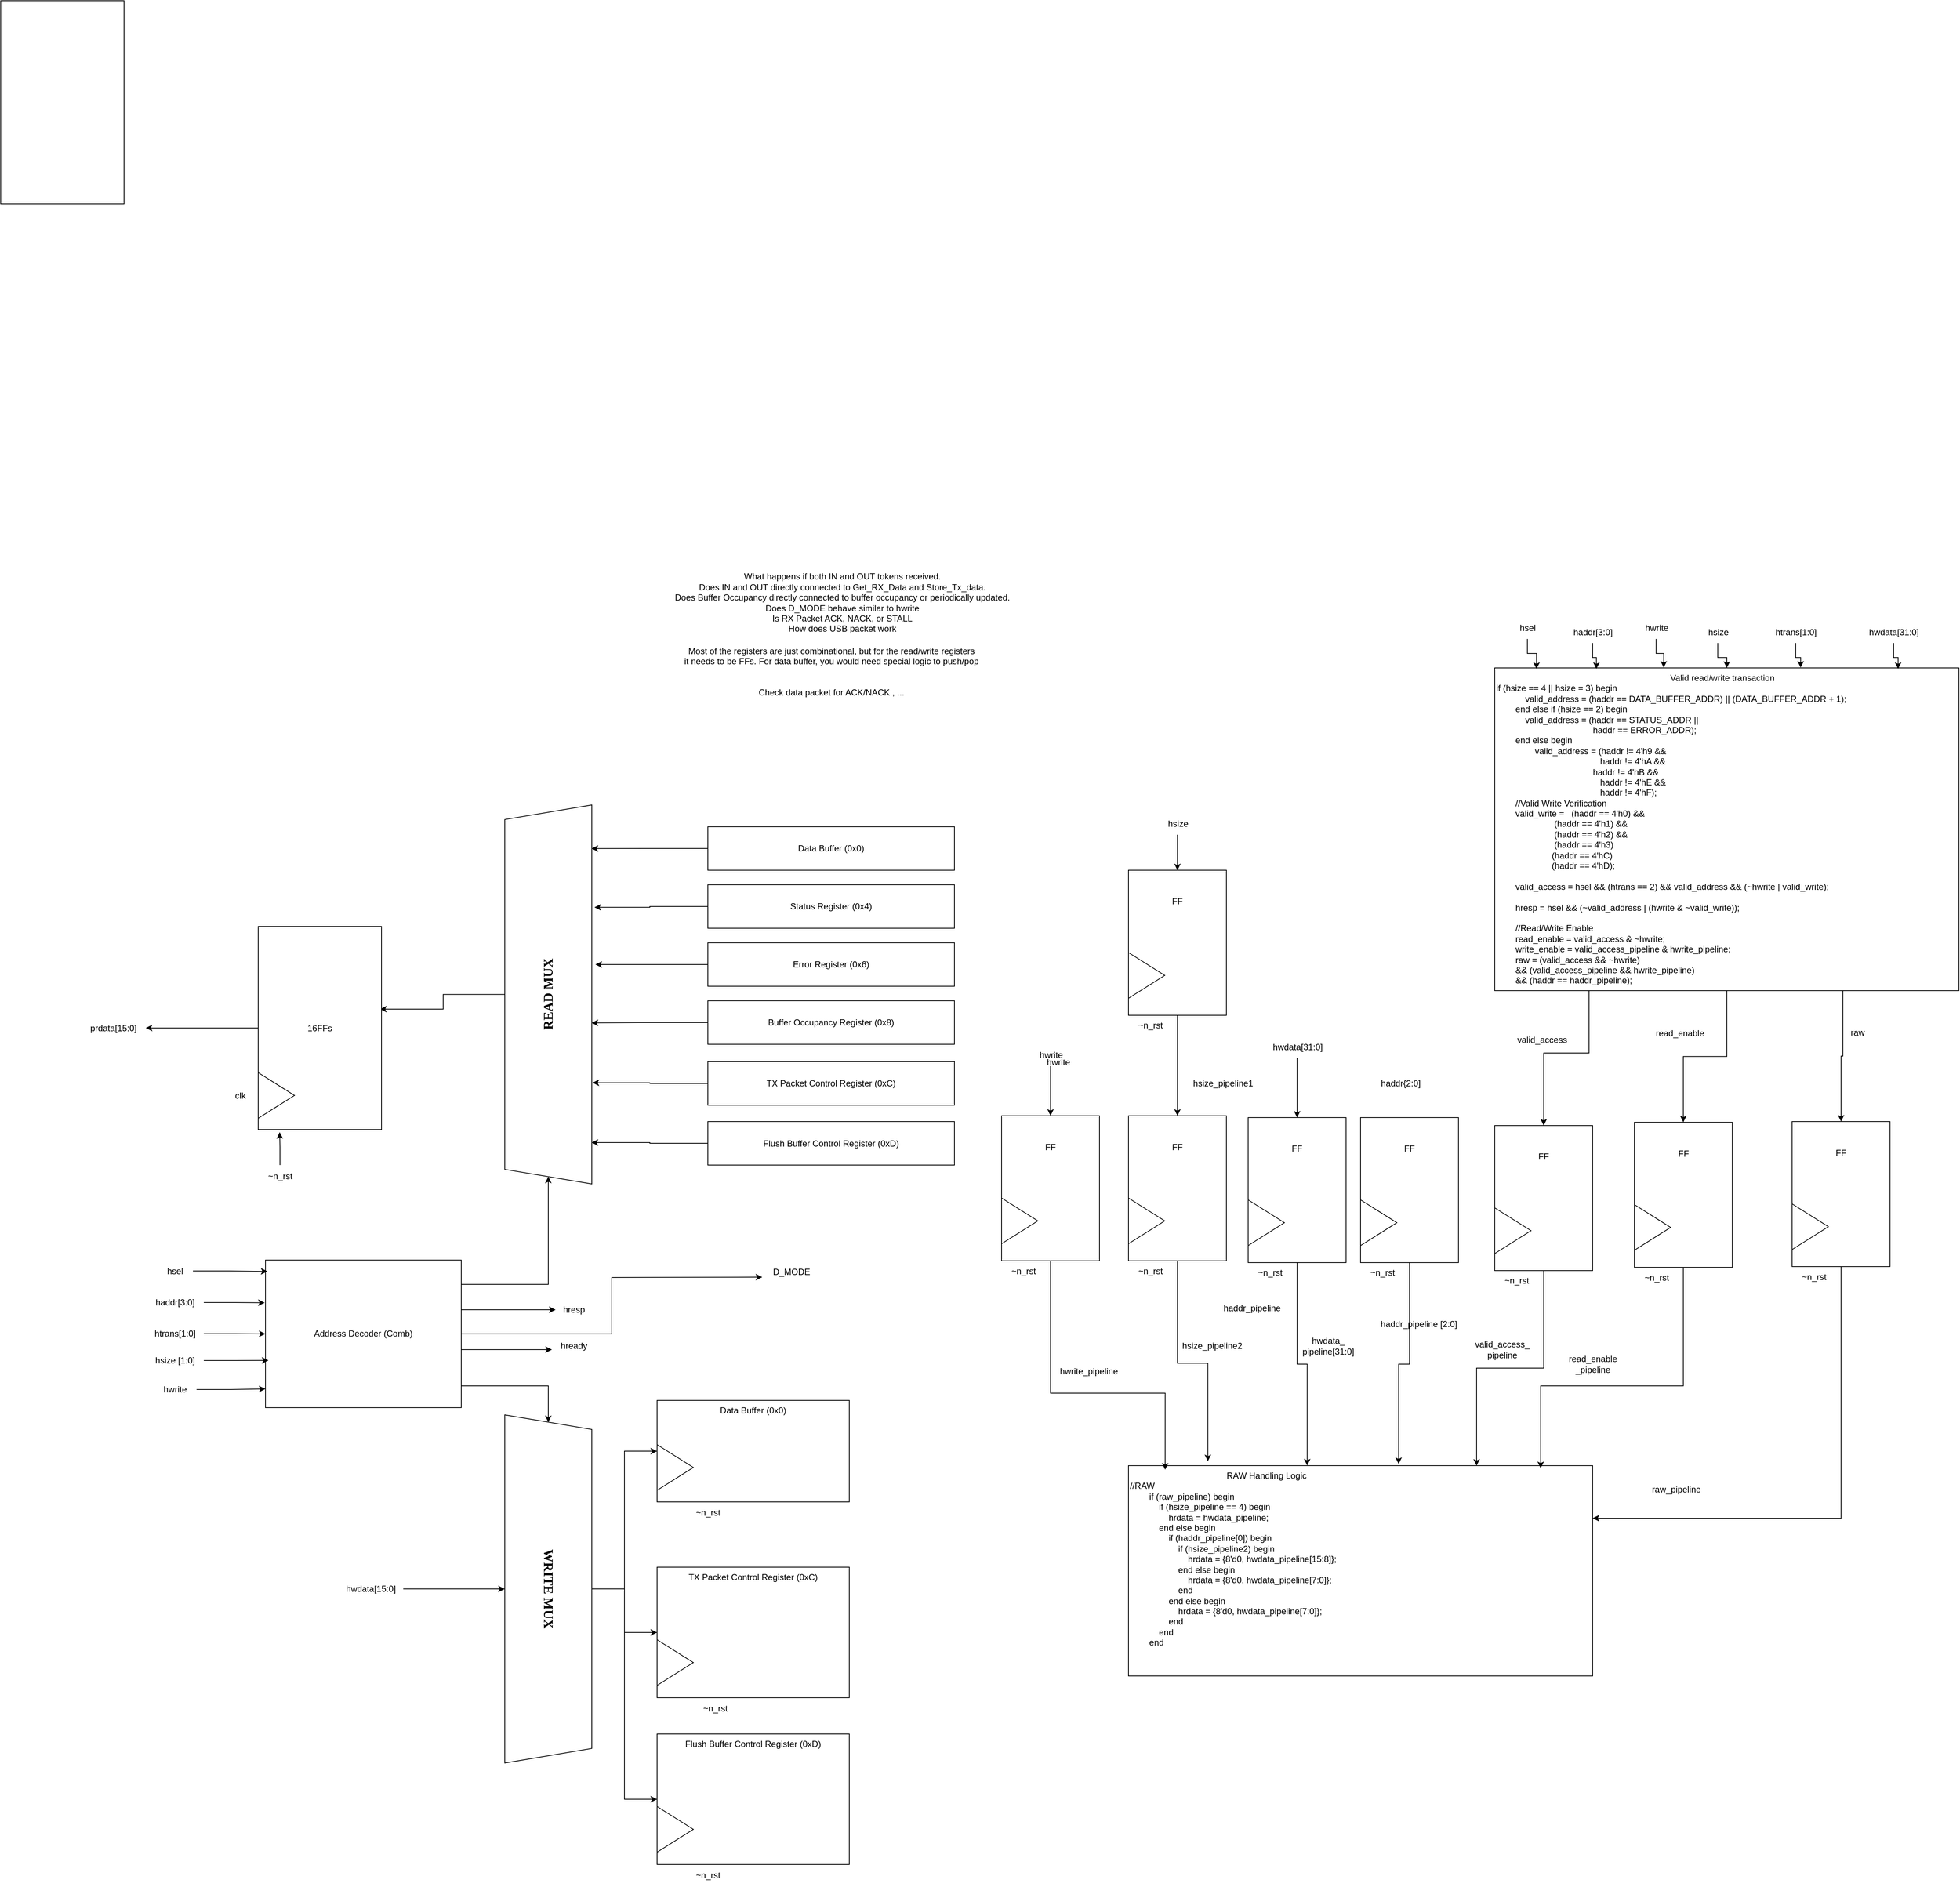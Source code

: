 <mxfile version="26.2.12">
  <diagram name="Page-1" id="CIUqX_opJBH0Y3FECrZX">
    <mxGraphModel dx="4930" dy="3480" grid="1" gridSize="10" guides="1" tooltips="1" connect="1" arrows="1" fold="1" page="1" pageScale="1" pageWidth="850" pageHeight="1100" math="0" shadow="0">
      <root>
        <mxCell id="0" />
        <mxCell id="1" parent="0" />
        <mxCell id="G8CcJ22ZuUgv6Y2YNMi4-55" value="&lt;div&gt;&lt;span style=&quot;white-space: pre;&quot;&gt;&#x9;&lt;/span&gt;&lt;span style=&quot;white-space: pre;&quot;&gt;&#x9;&lt;/span&gt;&lt;span style=&quot;white-space: pre;&quot;&gt;&#x9;&lt;/span&gt;&lt;span style=&quot;white-space: pre;&quot;&gt;&#x9;&lt;/span&gt;&lt;span style=&quot;white-space: pre;&quot;&gt;&#x9;&lt;/span&gt;RAW Handling Logic&lt;/div&gt;&lt;div&gt;//RAW&lt;br&gt;&amp;nbsp;&amp;nbsp;&amp;nbsp;&amp;nbsp;&amp;nbsp;&amp;nbsp;&amp;nbsp; if (raw_pipeline) begin&lt;br&gt;&amp;nbsp;&amp;nbsp;&amp;nbsp;&amp;nbsp;&amp;nbsp;&amp;nbsp;&amp;nbsp;&amp;nbsp;&amp;nbsp;&amp;nbsp;&amp;nbsp; if (hsize_pipeline == 4) begin&lt;br&gt;&amp;nbsp;&amp;nbsp;&amp;nbsp;&amp;nbsp;&amp;nbsp;&amp;nbsp;&amp;nbsp;&amp;nbsp;&amp;nbsp;&amp;nbsp;&amp;nbsp;&amp;nbsp;&amp;nbsp;&amp;nbsp;&amp;nbsp; hrdata = hwdata_pipeline;&lt;br&gt;&amp;nbsp;&amp;nbsp;&amp;nbsp;&amp;nbsp;&amp;nbsp;&amp;nbsp;&amp;nbsp;&amp;nbsp;&amp;nbsp;&amp;nbsp;&amp;nbsp; end else begin&lt;br&gt;&amp;nbsp;&amp;nbsp;&amp;nbsp;&amp;nbsp;&amp;nbsp;&amp;nbsp;&amp;nbsp;&amp;nbsp;&amp;nbsp;&amp;nbsp;&amp;nbsp;&amp;nbsp;&amp;nbsp;&amp;nbsp;&amp;nbsp; if (haddr_pipeline[0]) begin&lt;br&gt;&amp;nbsp;&amp;nbsp;&amp;nbsp;&amp;nbsp;&amp;nbsp;&amp;nbsp;&amp;nbsp;&amp;nbsp;&amp;nbsp;&amp;nbsp;&amp;nbsp;&amp;nbsp;&amp;nbsp;&amp;nbsp;&amp;nbsp;&amp;nbsp;&amp;nbsp;&amp;nbsp;&amp;nbsp; if (hsize_pipeline2) begin&lt;br&gt;&amp;nbsp;&amp;nbsp;&amp;nbsp;&amp;nbsp;&amp;nbsp;&amp;nbsp;&amp;nbsp;&amp;nbsp;&amp;nbsp;&amp;nbsp;&amp;nbsp;&amp;nbsp;&amp;nbsp;&amp;nbsp;&amp;nbsp;&amp;nbsp;&amp;nbsp;&amp;nbsp;&amp;nbsp;&amp;nbsp;&amp;nbsp;&amp;nbsp;&amp;nbsp; hrdata = {8&#39;d0, hwdata_pipeline[15:8]};&lt;br&gt;&amp;nbsp;&amp;nbsp;&amp;nbsp;&amp;nbsp;&amp;nbsp;&amp;nbsp;&amp;nbsp;&amp;nbsp;&amp;nbsp;&amp;nbsp;&amp;nbsp;&amp;nbsp;&amp;nbsp;&amp;nbsp;&amp;nbsp;&amp;nbsp;&amp;nbsp;&amp;nbsp;&amp;nbsp; end else begin&lt;br&gt;&amp;nbsp;&amp;nbsp;&amp;nbsp;&amp;nbsp;&amp;nbsp;&amp;nbsp;&amp;nbsp;&amp;nbsp;&amp;nbsp;&amp;nbsp;&amp;nbsp;&amp;nbsp;&amp;nbsp;&amp;nbsp;&amp;nbsp;&amp;nbsp;&amp;nbsp;&amp;nbsp;&amp;nbsp;&amp;nbsp;&amp;nbsp;&amp;nbsp;&amp;nbsp; hrdata = {8&#39;d0, hwdata_pipeline[7:0]};&lt;br&gt;&amp;nbsp;&amp;nbsp;&amp;nbsp;&amp;nbsp;&amp;nbsp;&amp;nbsp;&amp;nbsp;&amp;nbsp;&amp;nbsp;&amp;nbsp;&amp;nbsp;&amp;nbsp;&amp;nbsp;&amp;nbsp;&amp;nbsp;&amp;nbsp;&amp;nbsp;&amp;nbsp;&amp;nbsp; end&amp;nbsp;&amp;nbsp; &amp;nbsp;&lt;br&gt;&amp;nbsp;&amp;nbsp;&amp;nbsp;&amp;nbsp;&amp;nbsp;&amp;nbsp;&amp;nbsp;&amp;nbsp;&amp;nbsp;&amp;nbsp;&amp;nbsp;&amp;nbsp;&amp;nbsp;&amp;nbsp;&amp;nbsp; end else begin&lt;br&gt;&amp;nbsp;&amp;nbsp;&amp;nbsp;&amp;nbsp;&amp;nbsp;&amp;nbsp;&amp;nbsp;&amp;nbsp;&amp;nbsp;&amp;nbsp;&amp;nbsp;&amp;nbsp;&amp;nbsp;&amp;nbsp;&amp;nbsp;&amp;nbsp;&amp;nbsp;&amp;nbsp;&amp;nbsp; hrdata = {8&#39;d0, hwdata_pipeline[7:0]};&lt;br&gt;&amp;nbsp;&amp;nbsp;&amp;nbsp;&amp;nbsp;&amp;nbsp;&amp;nbsp;&amp;nbsp;&amp;nbsp;&amp;nbsp;&amp;nbsp;&amp;nbsp;&amp;nbsp;&amp;nbsp;&amp;nbsp;&amp;nbsp; end&lt;br&gt;&amp;nbsp;&amp;nbsp;&amp;nbsp;&amp;nbsp;&amp;nbsp;&amp;nbsp;&amp;nbsp;&amp;nbsp;&amp;nbsp;&amp;nbsp;&amp;nbsp; end&lt;br&gt;&amp;nbsp;&amp;nbsp;&amp;nbsp;&amp;nbsp;&amp;nbsp;&amp;nbsp;&amp;nbsp; end&lt;/div&gt;" style="rounded=0;whiteSpace=wrap;html=1;verticalAlign=top;align=left;" parent="1" vertex="1">
          <mxGeometry x="-745" y="350" width="640" height="290" as="geometry" />
        </mxCell>
        <mxCell id="G8CcJ22ZuUgv6Y2YNMi4-63" value="hwrite_pipeline" style="text;html=1;align=center;verticalAlign=middle;resizable=0;points=[];autosize=1;strokeColor=none;fillColor=none;" parent="1" vertex="1">
          <mxGeometry x="-850" y="205" width="100" height="30" as="geometry" />
        </mxCell>
        <mxCell id="G8CcJ22ZuUgv6Y2YNMi4-64" value="haddr_pipeline" style="text;html=1;align=center;verticalAlign=middle;resizable=0;points=[];autosize=1;strokeColor=none;fillColor=none;" parent="1" vertex="1">
          <mxGeometry x="-625" y="117.5" width="100" height="30" as="geometry" />
        </mxCell>
        <mxCell id="G8CcJ22ZuUgv6Y2YNMi4-66" value="hwdata[31:0]" style="text;html=1;align=center;verticalAlign=middle;resizable=0;points=[];autosize=1;strokeColor=none;fillColor=none;" parent="1" vertex="1">
          <mxGeometry x="265" y="-814.38" width="90" height="30" as="geometry" />
        </mxCell>
        <mxCell id="G8CcJ22ZuUgv6Y2YNMi4-68" value="&lt;div&gt;hwdata_&lt;/div&gt;&lt;div&gt;pipeline[31:0]&lt;/div&gt;" style="text;html=1;align=center;verticalAlign=middle;resizable=0;points=[];autosize=1;strokeColor=none;fillColor=none;" parent="1" vertex="1">
          <mxGeometry x="-515" y="165" width="90" height="40" as="geometry" />
        </mxCell>
        <mxCell id="G8CcJ22ZuUgv6Y2YNMi4-69" value="hsel" style="text;html=1;align=center;verticalAlign=middle;resizable=0;points=[];autosize=1;strokeColor=none;fillColor=none;" parent="1" vertex="1">
          <mxGeometry x="-220" y="-820" width="50" height="30" as="geometry" />
        </mxCell>
        <mxCell id="G8CcJ22ZuUgv6Y2YNMi4-71" value="haddr[3:0]" style="text;html=1;align=center;verticalAlign=middle;resizable=0;points=[];autosize=1;strokeColor=none;fillColor=none;" parent="1" vertex="1">
          <mxGeometry x="-145" y="-814.38" width="80" height="30" as="geometry" />
        </mxCell>
        <mxCell id="G8CcJ22ZuUgv6Y2YNMi4-72" value="hwrite" style="text;html=1;align=center;verticalAlign=middle;resizable=0;points=[];autosize=1;strokeColor=none;fillColor=none;" parent="1" vertex="1">
          <mxGeometry x="-47.5" y="-820" width="60" height="30" as="geometry" />
        </mxCell>
        <mxCell id="UGpiMF6Xy7v_J2eOc4yS-34" style="edgeStyle=orthogonalEdgeStyle;rounded=0;orthogonalLoop=1;jettySize=auto;html=1;entryX=0.5;entryY=0;entryDx=0;entryDy=0;" parent="1" source="G8CcJ22ZuUgv6Y2YNMi4-73" target="UGpiMF6Xy7v_J2eOc4yS-30" edge="1">
          <mxGeometry relative="1" as="geometry">
            <mxPoint x="75" y="-744.38" as="targetPoint" />
          </mxGeometry>
        </mxCell>
        <mxCell id="G8CcJ22ZuUgv6Y2YNMi4-73" value="hsize" style="text;html=1;align=center;verticalAlign=middle;resizable=0;points=[];autosize=1;strokeColor=none;fillColor=none;" parent="1" vertex="1">
          <mxGeometry x="42.5" y="-814.38" width="50" height="30" as="geometry" />
        </mxCell>
        <mxCell id="G8CcJ22ZuUgv6Y2YNMi4-74" value="htrans[1:0]" style="text;html=1;align=center;verticalAlign=middle;resizable=0;points=[];autosize=1;strokeColor=none;fillColor=none;" parent="1" vertex="1">
          <mxGeometry x="135" y="-814.38" width="80" height="30" as="geometry" />
        </mxCell>
        <mxCell id="QHRbs6eN2zpw3UnOuxiN-14" style="edgeStyle=orthogonalEdgeStyle;rounded=0;orthogonalLoop=1;jettySize=auto;html=1;entryX=0;entryY=0.5;entryDx=0;entryDy=0;" parent="1" source="QHRbs6eN2zpw3UnOuxiN-1" target="QHRbs6eN2zpw3UnOuxiN-17" edge="1">
          <mxGeometry relative="1" as="geometry">
            <mxPoint x="-1550" y="56.5" as="targetPoint" />
            <Array as="points">
              <mxPoint x="-1545" y="100" />
            </Array>
          </mxGeometry>
        </mxCell>
        <mxCell id="QHRbs6eN2zpw3UnOuxiN-15" style="edgeStyle=orthogonalEdgeStyle;rounded=0;orthogonalLoop=1;jettySize=auto;html=1;exitX=1;exitY=0.75;exitDx=0;exitDy=0;entryX=0;entryY=0.5;entryDx=0;entryDy=0;" parent="1" source="QHRbs6eN2zpw3UnOuxiN-1" target="QHRbs6eN2zpw3UnOuxiN-59" edge="1">
          <mxGeometry relative="1" as="geometry">
            <mxPoint x="-1550" y="246.5" as="targetPoint" />
            <Array as="points">
              <mxPoint x="-1665" y="240" />
              <mxPoint x="-1545" y="240" />
            </Array>
          </mxGeometry>
        </mxCell>
        <mxCell id="QHRbs6eN2zpw3UnOuxiN-103" style="edgeStyle=orthogonalEdgeStyle;rounded=0;orthogonalLoop=1;jettySize=auto;html=1;exitX=1;exitY=0.25;exitDx=0;exitDy=0;" parent="1" source="QHRbs6eN2zpw3UnOuxiN-1" target="QHRbs6eN2zpw3UnOuxiN-105" edge="1">
          <mxGeometry relative="1" as="geometry">
            <mxPoint x="-1480" y="116.824" as="targetPoint" />
            <Array as="points">
              <mxPoint x="-1665" y="135" />
            </Array>
          </mxGeometry>
        </mxCell>
        <mxCell id="QHRbs6eN2zpw3UnOuxiN-104" style="edgeStyle=orthogonalEdgeStyle;rounded=0;orthogonalLoop=1;jettySize=auto;html=1;exitX=1;exitY=0.75;exitDx=0;exitDy=0;" parent="1" source="QHRbs6eN2zpw3UnOuxiN-1" target="QHRbs6eN2zpw3UnOuxiN-106" edge="1">
          <mxGeometry relative="1" as="geometry">
            <mxPoint x="-1470" y="219.176" as="targetPoint" />
            <Array as="points">
              <mxPoint x="-1665" y="190" />
            </Array>
          </mxGeometry>
        </mxCell>
        <mxCell id="QHRbs6eN2zpw3UnOuxiN-107" style="edgeStyle=orthogonalEdgeStyle;rounded=0;orthogonalLoop=1;jettySize=auto;html=1;" parent="1" source="QHRbs6eN2zpw3UnOuxiN-1" edge="1">
          <mxGeometry relative="1" as="geometry">
            <mxPoint x="-1250" y="90" as="targetPoint" />
          </mxGeometry>
        </mxCell>
        <mxCell id="QHRbs6eN2zpw3UnOuxiN-1" value="Address Decoder (Comb)" style="whiteSpace=wrap;html=1;" parent="1" vertex="1">
          <mxGeometry x="-1935" y="66.5" width="270" height="203.5" as="geometry" />
        </mxCell>
        <mxCell id="QHRbs6eN2zpw3UnOuxiN-2" value="haddr[3:0]" style="text;html=1;align=center;verticalAlign=middle;resizable=0;points=[];autosize=1;strokeColor=none;fillColor=none;" parent="1" vertex="1">
          <mxGeometry x="-2100" y="110" width="80" height="30" as="geometry" />
        </mxCell>
        <mxCell id="QHRbs6eN2zpw3UnOuxiN-4" value="hsize [1:0]" style="text;html=1;align=center;verticalAlign=middle;resizable=0;points=[];autosize=1;strokeColor=none;fillColor=none;" parent="1" vertex="1">
          <mxGeometry x="-2100" y="190" width="80" height="30" as="geometry" />
        </mxCell>
        <mxCell id="QHRbs6eN2zpw3UnOuxiN-99" style="edgeStyle=orthogonalEdgeStyle;rounded=0;orthogonalLoop=1;jettySize=auto;html=1;" parent="1" source="QHRbs6eN2zpw3UnOuxiN-5" target="QHRbs6eN2zpw3UnOuxiN-1" edge="1">
          <mxGeometry relative="1" as="geometry" />
        </mxCell>
        <mxCell id="QHRbs6eN2zpw3UnOuxiN-5" value="htrans[1:0]" style="text;html=1;align=center;verticalAlign=middle;resizable=0;points=[];autosize=1;strokeColor=none;fillColor=none;" parent="1" vertex="1">
          <mxGeometry x="-2100" y="153" width="80" height="30" as="geometry" />
        </mxCell>
        <mxCell id="QHRbs6eN2zpw3UnOuxiN-6" value="hsel" style="text;html=1;align=center;verticalAlign=middle;resizable=0;points=[];autosize=1;strokeColor=none;fillColor=none;" parent="1" vertex="1">
          <mxGeometry x="-2085" y="66.5" width="50" height="30" as="geometry" />
        </mxCell>
        <mxCell id="QHRbs6eN2zpw3UnOuxiN-7" value="hwrite" style="text;html=1;align=center;verticalAlign=middle;resizable=0;points=[];autosize=1;strokeColor=none;fillColor=none;" parent="1" vertex="1">
          <mxGeometry x="-2090" y="230" width="60" height="30" as="geometry" />
        </mxCell>
        <mxCell id="QHRbs6eN2zpw3UnOuxiN-36" style="edgeStyle=orthogonalEdgeStyle;rounded=0;orthogonalLoop=1;jettySize=auto;html=1;entryX=0.989;entryY=0.407;entryDx=0;entryDy=0;entryPerimeter=0;" parent="1" source="QHRbs6eN2zpw3UnOuxiN-17" target="QHRbs6eN2zpw3UnOuxiN-49" edge="1">
          <mxGeometry relative="1" as="geometry">
            <mxPoint x="-1770" y="-278.5" as="targetPoint" />
          </mxGeometry>
        </mxCell>
        <mxCell id="QHRbs6eN2zpw3UnOuxiN-17" value="READ MUX" style="shape=trapezoid;perimeter=trapezoidPerimeter;whiteSpace=wrap;html=1;fixedSize=1;rotation=-90;fontSize=18;fontStyle=1;fontFamily=Verdana;" parent="1" vertex="1">
          <mxGeometry x="-1806.25" y="-359.75" width="522.5" height="120" as="geometry" />
        </mxCell>
        <mxCell id="QHRbs6eN2zpw3UnOuxiN-18" value="Data Buffer (0x0)" style="rounded=0;whiteSpace=wrap;html=1;" parent="1" vertex="1">
          <mxGeometry x="-1325" y="-531" width="340" height="60" as="geometry" />
        </mxCell>
        <mxCell id="QHRbs6eN2zpw3UnOuxiN-19" value="Status Register (0x4)" style="rounded=0;whiteSpace=wrap;html=1;" parent="1" vertex="1">
          <mxGeometry x="-1325" y="-451" width="340" height="60" as="geometry" />
        </mxCell>
        <mxCell id="QHRbs6eN2zpw3UnOuxiN-87" style="edgeStyle=orthogonalEdgeStyle;rounded=0;orthogonalLoop=1;jettySize=auto;html=1;" parent="1" source="QHRbs6eN2zpw3UnOuxiN-20" edge="1">
          <mxGeometry relative="1" as="geometry">
            <mxPoint x="-1480" y="-341" as="targetPoint" />
          </mxGeometry>
        </mxCell>
        <mxCell id="QHRbs6eN2zpw3UnOuxiN-20" value="Error Register (0x6)" style="rounded=0;whiteSpace=wrap;html=1;" parent="1" vertex="1">
          <mxGeometry x="-1325" y="-371" width="340" height="60" as="geometry" />
        </mxCell>
        <mxCell id="QHRbs6eN2zpw3UnOuxiN-21" value="Buffer Occupancy Register (0x8)" style="rounded=0;whiteSpace=wrap;html=1;" parent="1" vertex="1">
          <mxGeometry x="-1325" y="-291" width="340" height="60" as="geometry" />
        </mxCell>
        <mxCell id="QHRbs6eN2zpw3UnOuxiN-24" value="TX Packet Control Register (0xC)" style="rounded=0;whiteSpace=wrap;html=1;" parent="1" vertex="1">
          <mxGeometry x="-1325" y="-207" width="340" height="60" as="geometry" />
        </mxCell>
        <mxCell id="QHRbs6eN2zpw3UnOuxiN-25" value="Flush Buffer Control Register (0xD)" style="rounded=0;whiteSpace=wrap;html=1;" parent="1" vertex="1">
          <mxGeometry x="-1325" y="-124.5" width="340" height="60" as="geometry" />
        </mxCell>
        <mxCell id="QHRbs6eN2zpw3UnOuxiN-56" style="edgeStyle=orthogonalEdgeStyle;rounded=0;orthogonalLoop=1;jettySize=auto;html=1;" parent="1" source="QHRbs6eN2zpw3UnOuxiN-49" target="QHRbs6eN2zpw3UnOuxiN-57" edge="1">
          <mxGeometry relative="1" as="geometry">
            <mxPoint x="-2100" y="-253.5" as="targetPoint" />
          </mxGeometry>
        </mxCell>
        <mxCell id="QHRbs6eN2zpw3UnOuxiN-49" value="16FFs" style="whiteSpace=wrap;html=1;" parent="1" vertex="1">
          <mxGeometry x="-1945" y="-393.5" width="170" height="280" as="geometry" />
        </mxCell>
        <mxCell id="QHRbs6eN2zpw3UnOuxiN-50" value="clk" style="text;html=1;align=center;verticalAlign=middle;resizable=0;points=[];autosize=1;strokeColor=none;fillColor=none;" parent="1" vertex="1">
          <mxGeometry x="-1990" y="-175.5" width="40" height="30" as="geometry" />
        </mxCell>
        <mxCell id="QHRbs6eN2zpw3UnOuxiN-51" value="~n_rst" style="text;html=1;align=center;verticalAlign=middle;resizable=0;points=[];autosize=1;strokeColor=none;fillColor=none;" parent="1" vertex="1">
          <mxGeometry x="-1945" y="-64.5" width="60" height="30" as="geometry" />
        </mxCell>
        <mxCell id="QHRbs6eN2zpw3UnOuxiN-52" value="" style="triangle;whiteSpace=wrap;html=1;" parent="1" vertex="1">
          <mxGeometry x="-1945" y="-192" width="50" height="63" as="geometry" />
        </mxCell>
        <mxCell id="QHRbs6eN2zpw3UnOuxiN-54" value="" style="whiteSpace=wrap;html=1;" parent="1" vertex="1">
          <mxGeometry x="-2300" y="-1670" width="170" height="280" as="geometry" />
        </mxCell>
        <mxCell id="QHRbs6eN2zpw3UnOuxiN-55" style="edgeStyle=orthogonalEdgeStyle;rounded=0;orthogonalLoop=1;jettySize=auto;html=1;entryX=0.174;entryY=1.013;entryDx=0;entryDy=0;entryPerimeter=0;" parent="1" source="QHRbs6eN2zpw3UnOuxiN-51" target="QHRbs6eN2zpw3UnOuxiN-49" edge="1">
          <mxGeometry relative="1" as="geometry" />
        </mxCell>
        <mxCell id="QHRbs6eN2zpw3UnOuxiN-57" value="prdata[15:0]" style="text;html=1;align=center;verticalAlign=middle;resizable=0;points=[];autosize=1;strokeColor=none;fillColor=none;" parent="1" vertex="1">
          <mxGeometry x="-2190" y="-268.5" width="90" height="30" as="geometry" />
        </mxCell>
        <mxCell id="QHRbs6eN2zpw3UnOuxiN-94" style="edgeStyle=orthogonalEdgeStyle;rounded=0;orthogonalLoop=1;jettySize=auto;html=1;entryX=0;entryY=0.5;entryDx=0;entryDy=0;" parent="1" source="QHRbs6eN2zpw3UnOuxiN-59" target="QHRbs6eN2zpw3UnOuxiN-91" edge="1">
          <mxGeometry relative="1" as="geometry" />
        </mxCell>
        <mxCell id="QHRbs6eN2zpw3UnOuxiN-95" style="edgeStyle=orthogonalEdgeStyle;rounded=0;orthogonalLoop=1;jettySize=auto;html=1;entryX=0;entryY=0.5;entryDx=0;entryDy=0;" parent="1" source="QHRbs6eN2zpw3UnOuxiN-59" target="QHRbs6eN2zpw3UnOuxiN-92" edge="1">
          <mxGeometry relative="1" as="geometry" />
        </mxCell>
        <mxCell id="QHRbs6eN2zpw3UnOuxiN-96" style="edgeStyle=orthogonalEdgeStyle;rounded=0;orthogonalLoop=1;jettySize=auto;html=1;entryX=0;entryY=0.5;entryDx=0;entryDy=0;" parent="1" source="QHRbs6eN2zpw3UnOuxiN-59" target="QHRbs6eN2zpw3UnOuxiN-93" edge="1">
          <mxGeometry relative="1" as="geometry" />
        </mxCell>
        <mxCell id="QHRbs6eN2zpw3UnOuxiN-59" value="WRITE MUX" style="shape=trapezoid;perimeter=trapezoidPerimeter;whiteSpace=wrap;html=1;fixedSize=1;rotation=90;fontSize=18;fontStyle=1;fontFamily=Verdana;" parent="1" vertex="1">
          <mxGeometry x="-1785" y="460" width="480" height="120" as="geometry" />
        </mxCell>
        <mxCell id="QHRbs6eN2zpw3UnOuxiN-77" style="edgeStyle=orthogonalEdgeStyle;rounded=0;orthogonalLoop=1;jettySize=auto;html=1;entryX=0.5;entryY=1;entryDx=0;entryDy=0;" parent="1" source="QHRbs6eN2zpw3UnOuxiN-76" target="QHRbs6eN2zpw3UnOuxiN-59" edge="1">
          <mxGeometry relative="1" as="geometry" />
        </mxCell>
        <mxCell id="QHRbs6eN2zpw3UnOuxiN-76" value="hwdata[15:0]" style="text;html=1;align=center;verticalAlign=middle;resizable=0;points=[];autosize=1;strokeColor=none;fillColor=none;" parent="1" vertex="1">
          <mxGeometry x="-1835" y="505" width="90" height="30" as="geometry" />
        </mxCell>
        <mxCell id="QHRbs6eN2zpw3UnOuxiN-85" style="edgeStyle=orthogonalEdgeStyle;rounded=0;orthogonalLoop=1;jettySize=auto;html=1;entryX=0.885;entryY=0.998;entryDx=0;entryDy=0;entryPerimeter=0;" parent="1" source="QHRbs6eN2zpw3UnOuxiN-18" target="QHRbs6eN2zpw3UnOuxiN-17" edge="1">
          <mxGeometry relative="1" as="geometry" />
        </mxCell>
        <mxCell id="QHRbs6eN2zpw3UnOuxiN-86" style="edgeStyle=orthogonalEdgeStyle;rounded=0;orthogonalLoop=1;jettySize=auto;html=1;entryX=0.73;entryY=1.031;entryDx=0;entryDy=0;entryPerimeter=0;" parent="1" source="QHRbs6eN2zpw3UnOuxiN-19" target="QHRbs6eN2zpw3UnOuxiN-17" edge="1">
          <mxGeometry relative="1" as="geometry" />
        </mxCell>
        <mxCell id="QHRbs6eN2zpw3UnOuxiN-88" style="edgeStyle=orthogonalEdgeStyle;rounded=0;orthogonalLoop=1;jettySize=auto;html=1;entryX=0.425;entryY=0.998;entryDx=0;entryDy=0;entryPerimeter=0;" parent="1" source="QHRbs6eN2zpw3UnOuxiN-21" target="QHRbs6eN2zpw3UnOuxiN-17" edge="1">
          <mxGeometry relative="1" as="geometry" />
        </mxCell>
        <mxCell id="QHRbs6eN2zpw3UnOuxiN-89" style="edgeStyle=orthogonalEdgeStyle;rounded=0;orthogonalLoop=1;jettySize=auto;html=1;entryX=0.267;entryY=1.009;entryDx=0;entryDy=0;entryPerimeter=0;" parent="1" source="QHRbs6eN2zpw3UnOuxiN-24" target="QHRbs6eN2zpw3UnOuxiN-17" edge="1">
          <mxGeometry relative="1" as="geometry" />
        </mxCell>
        <mxCell id="QHRbs6eN2zpw3UnOuxiN-90" style="edgeStyle=orthogonalEdgeStyle;rounded=0;orthogonalLoop=1;jettySize=auto;html=1;entryX=0.109;entryY=0.998;entryDx=0;entryDy=0;entryPerimeter=0;" parent="1" source="QHRbs6eN2zpw3UnOuxiN-25" target="QHRbs6eN2zpw3UnOuxiN-17" edge="1">
          <mxGeometry relative="1" as="geometry" />
        </mxCell>
        <mxCell id="QHRbs6eN2zpw3UnOuxiN-91" value="Data Buffer (0x0)" style="rounded=0;whiteSpace=wrap;html=1;verticalAlign=top;" parent="1" vertex="1">
          <mxGeometry x="-1395" y="260" width="265" height="140" as="geometry" />
        </mxCell>
        <mxCell id="QHRbs6eN2zpw3UnOuxiN-92" value="TX Packet Control Register (0xC)" style="rounded=0;whiteSpace=wrap;html=1;verticalAlign=top;" parent="1" vertex="1">
          <mxGeometry x="-1395" y="490" width="265" height="180" as="geometry" />
        </mxCell>
        <mxCell id="QHRbs6eN2zpw3UnOuxiN-93" value="Flush Buffer Control Register (0xD)" style="rounded=0;whiteSpace=wrap;html=1;verticalAlign=top;" parent="1" vertex="1">
          <mxGeometry x="-1395" y="720" width="265" height="180" as="geometry" />
        </mxCell>
        <mxCell id="QHRbs6eN2zpw3UnOuxiN-97" style="edgeStyle=orthogonalEdgeStyle;rounded=0;orthogonalLoop=1;jettySize=auto;html=1;entryX=0.01;entryY=0.077;entryDx=0;entryDy=0;entryPerimeter=0;" parent="1" source="QHRbs6eN2zpw3UnOuxiN-6" target="QHRbs6eN2zpw3UnOuxiN-1" edge="1">
          <mxGeometry relative="1" as="geometry" />
        </mxCell>
        <mxCell id="QHRbs6eN2zpw3UnOuxiN-98" style="edgeStyle=orthogonalEdgeStyle;rounded=0;orthogonalLoop=1;jettySize=auto;html=1;entryX=-0.004;entryY=0.289;entryDx=0;entryDy=0;entryPerimeter=0;" parent="1" source="QHRbs6eN2zpw3UnOuxiN-2" target="QHRbs6eN2zpw3UnOuxiN-1" edge="1">
          <mxGeometry relative="1" as="geometry" />
        </mxCell>
        <mxCell id="QHRbs6eN2zpw3UnOuxiN-100" style="edgeStyle=orthogonalEdgeStyle;rounded=0;orthogonalLoop=1;jettySize=auto;html=1;entryX=0.015;entryY=0.68;entryDx=0;entryDy=0;entryPerimeter=0;" parent="1" source="QHRbs6eN2zpw3UnOuxiN-4" target="QHRbs6eN2zpw3UnOuxiN-1" edge="1">
          <mxGeometry relative="1" as="geometry" />
        </mxCell>
        <mxCell id="QHRbs6eN2zpw3UnOuxiN-101" style="edgeStyle=orthogonalEdgeStyle;rounded=0;orthogonalLoop=1;jettySize=auto;html=1;entryX=0;entryY=0.873;entryDx=0;entryDy=0;entryPerimeter=0;" parent="1" source="QHRbs6eN2zpw3UnOuxiN-7" target="QHRbs6eN2zpw3UnOuxiN-1" edge="1">
          <mxGeometry relative="1" as="geometry" />
        </mxCell>
        <mxCell id="QHRbs6eN2zpw3UnOuxiN-105" value="hresp" style="text;html=1;align=center;verticalAlign=middle;resizable=0;points=[];autosize=1;strokeColor=none;fillColor=none;" parent="1" vertex="1">
          <mxGeometry x="-1535" y="120" width="50" height="30" as="geometry" />
        </mxCell>
        <mxCell id="QHRbs6eN2zpw3UnOuxiN-106" value="hready" style="text;html=1;align=center;verticalAlign=middle;resizable=0;points=[];autosize=1;strokeColor=none;fillColor=none;" parent="1" vertex="1">
          <mxGeometry x="-1540" y="170" width="60" height="30" as="geometry" />
        </mxCell>
        <mxCell id="QHRbs6eN2zpw3UnOuxiN-108" value="D_MODE" style="text;html=1;align=center;verticalAlign=middle;resizable=0;points=[];autosize=1;strokeColor=none;fillColor=none;" parent="1" vertex="1">
          <mxGeometry x="-1245" y="68" width="70" height="30" as="geometry" />
        </mxCell>
        <mxCell id="FSMfBafoIfJvL1EwG2Og-1" value="What happens if both IN and OUT tokens received.&lt;div&gt;Does IN and OUT directly connected to Get_RX_Data and Store_Tx_data.&lt;br&gt;Does Buffer Occupancy directly connected to buffer occupancy or periodically updated.&lt;br&gt;Does D_MODE behave similar to hwrite&lt;/div&gt;&lt;div&gt;Is RX Packet ACK, NACK, or STALL&lt;/div&gt;&lt;div&gt;How does USB packet work&lt;/div&gt;" style="text;html=1;align=center;verticalAlign=middle;resizable=0;points=[];autosize=1;strokeColor=none;fillColor=none;" parent="1" vertex="1">
          <mxGeometry x="-1380" y="-890" width="480" height="100" as="geometry" />
        </mxCell>
        <mxCell id="UGpiMF6Xy7v_J2eOc4yS-1" value="" style="triangle;whiteSpace=wrap;html=1;" parent="1" vertex="1">
          <mxGeometry x="-1395" y="321" width="50" height="63" as="geometry" />
        </mxCell>
        <mxCell id="UGpiMF6Xy7v_J2eOc4yS-2" value="" style="triangle;whiteSpace=wrap;html=1;" parent="1" vertex="1">
          <mxGeometry x="-1395" y="590" width="50" height="63" as="geometry" />
        </mxCell>
        <mxCell id="UGpiMF6Xy7v_J2eOc4yS-3" value="~n_rst" style="text;html=1;align=center;verticalAlign=middle;resizable=0;points=[];autosize=1;strokeColor=none;fillColor=none;" parent="1" vertex="1">
          <mxGeometry x="-1355" y="400" width="60" height="30" as="geometry" />
        </mxCell>
        <mxCell id="UGpiMF6Xy7v_J2eOc4yS-4" value="~n_rst" style="text;html=1;align=center;verticalAlign=middle;resizable=0;points=[];autosize=1;strokeColor=none;fillColor=none;" parent="1" vertex="1">
          <mxGeometry x="-1345" y="670" width="60" height="30" as="geometry" />
        </mxCell>
        <mxCell id="UGpiMF6Xy7v_J2eOc4yS-5" value="" style="triangle;whiteSpace=wrap;html=1;" parent="1" vertex="1">
          <mxGeometry x="-1395" y="820" width="50" height="63" as="geometry" />
        </mxCell>
        <mxCell id="UGpiMF6Xy7v_J2eOc4yS-6" value="~n_rst" style="text;html=1;align=center;verticalAlign=middle;resizable=0;points=[];autosize=1;strokeColor=none;fillColor=none;" parent="1" vertex="1">
          <mxGeometry x="-1355" y="900" width="60" height="30" as="geometry" />
        </mxCell>
        <mxCell id="UGpiMF6Xy7v_J2eOc4yS-7" value="&lt;div&gt;Most of the registers are just combinational, but for the read/write registers&lt;/div&gt;&lt;div&gt;it needs to be FFs. For data buffer, you would need special logic to push/pop&lt;/div&gt;&lt;div&gt;&lt;br&gt;&lt;/div&gt;&lt;div&gt;&lt;br&gt;&lt;/div&gt;&lt;div&gt;Check data packet for ACK/NACK , ...&lt;/div&gt;" style="text;html=1;align=center;verticalAlign=middle;resizable=0;points=[];autosize=1;strokeColor=none;fillColor=none;" parent="1" vertex="1">
          <mxGeometry x="-1370" y="-790" width="430" height="90" as="geometry" />
        </mxCell>
        <mxCell id="UGpiMF6Xy7v_J2eOc4yS-9" value="" style="group" parent="1" vertex="1" connectable="0">
          <mxGeometry x="-745" y="-132.5" width="135" height="229" as="geometry" />
        </mxCell>
        <mxCell id="G8CcJ22ZuUgv6Y2YNMi4-58" value="&lt;span style=&quot;white-space: pre;&quot;&gt;&#x9;&lt;/span&gt;&lt;div&gt;&lt;span style=&quot;white-space: pre;&quot;&gt;&#x9;&lt;/span&gt;&lt;span style=&quot;white-space: pre;&quot;&gt;&#x9;&lt;/span&gt;&amp;nbsp; &amp;nbsp; &amp;nbsp; &amp;nbsp; &amp;nbsp; &amp;nbsp; &amp;nbsp; &amp;nbsp; &amp;nbsp; &amp;nbsp; &amp;nbsp; FF&lt;div&gt;&lt;span style=&quot;white-space: pre;&quot;&gt;&#x9;&lt;/span&gt;&lt;br&gt;&lt;/div&gt;&lt;/div&gt;" style="rounded=0;whiteSpace=wrap;html=1;verticalAlign=top;align=center;" parent="UGpiMF6Xy7v_J2eOc4yS-9" vertex="1">
          <mxGeometry width="135" height="200" as="geometry" />
        </mxCell>
        <mxCell id="G8CcJ22ZuUgv6Y2YNMi4-59" value="" style="triangle;whiteSpace=wrap;html=1;" parent="UGpiMF6Xy7v_J2eOc4yS-9" vertex="1">
          <mxGeometry y="113.5" width="50" height="63" as="geometry" />
        </mxCell>
        <mxCell id="G8CcJ22ZuUgv6Y2YNMi4-61" value="~n_rst" style="text;html=1;align=center;verticalAlign=middle;resizable=0;points=[];autosize=1;strokeColor=none;fillColor=none;" parent="UGpiMF6Xy7v_J2eOc4yS-9" vertex="1">
          <mxGeometry y="199" width="60" height="30" as="geometry" />
        </mxCell>
        <mxCell id="UGpiMF6Xy7v_J2eOc4yS-10" value="" style="group" parent="1" vertex="1" connectable="0">
          <mxGeometry x="-580" y="-130" width="135" height="229" as="geometry" />
        </mxCell>
        <mxCell id="UGpiMF6Xy7v_J2eOc4yS-11" value="&lt;span style=&quot;white-space: pre;&quot;&gt;&#x9;&lt;/span&gt;&lt;div&gt;&lt;span style=&quot;white-space: pre;&quot;&gt;&#x9;&lt;/span&gt;&lt;span style=&quot;white-space: pre;&quot;&gt;&#x9;&lt;/span&gt;&amp;nbsp; &amp;nbsp; &amp;nbsp; &amp;nbsp; &amp;nbsp; &amp;nbsp; &amp;nbsp; &amp;nbsp; &amp;nbsp; &amp;nbsp; &amp;nbsp; FF&lt;div&gt;&lt;span style=&quot;white-space: pre;&quot;&gt;&#x9;&lt;/span&gt;&lt;br&gt;&lt;/div&gt;&lt;/div&gt;" style="rounded=0;whiteSpace=wrap;html=1;verticalAlign=top;align=center;" parent="UGpiMF6Xy7v_J2eOc4yS-10" vertex="1">
          <mxGeometry width="135" height="200" as="geometry" />
        </mxCell>
        <mxCell id="UGpiMF6Xy7v_J2eOc4yS-12" value="" style="triangle;whiteSpace=wrap;html=1;" parent="UGpiMF6Xy7v_J2eOc4yS-10" vertex="1">
          <mxGeometry y="113.5" width="50" height="63" as="geometry" />
        </mxCell>
        <mxCell id="UGpiMF6Xy7v_J2eOc4yS-13" value="~n_rst" style="text;html=1;align=center;verticalAlign=middle;resizable=0;points=[];autosize=1;strokeColor=none;fillColor=none;" parent="UGpiMF6Xy7v_J2eOc4yS-10" vertex="1">
          <mxGeometry y="199" width="60" height="30" as="geometry" />
        </mxCell>
        <mxCell id="UGpiMF6Xy7v_J2eOc4yS-14" value="" style="group" parent="1" vertex="1" connectable="0">
          <mxGeometry x="-240" y="-119" width="135" height="229" as="geometry" />
        </mxCell>
        <mxCell id="UGpiMF6Xy7v_J2eOc4yS-15" value="&lt;span style=&quot;white-space: pre;&quot;&gt;&#x9;&lt;/span&gt;&lt;div&gt;&lt;span style=&quot;white-space: pre;&quot;&gt;&#x9;&lt;/span&gt;&lt;span style=&quot;white-space: pre;&quot;&gt;&#x9;&lt;/span&gt;&amp;nbsp; &amp;nbsp; &amp;nbsp; &amp;nbsp; &amp;nbsp; &amp;nbsp; &amp;nbsp; &amp;nbsp; &amp;nbsp; &amp;nbsp; &amp;nbsp; FF&lt;div&gt;&lt;span style=&quot;white-space: pre;&quot;&gt;&#x9;&lt;/span&gt;&lt;br&gt;&lt;/div&gt;&lt;/div&gt;" style="rounded=0;whiteSpace=wrap;html=1;verticalAlign=top;align=center;" parent="UGpiMF6Xy7v_J2eOc4yS-14" vertex="1">
          <mxGeometry width="135" height="200" as="geometry" />
        </mxCell>
        <mxCell id="UGpiMF6Xy7v_J2eOc4yS-16" value="" style="triangle;whiteSpace=wrap;html=1;" parent="UGpiMF6Xy7v_J2eOc4yS-14" vertex="1">
          <mxGeometry y="113.5" width="50" height="63" as="geometry" />
        </mxCell>
        <mxCell id="UGpiMF6Xy7v_J2eOc4yS-17" value="~n_rst" style="text;html=1;align=center;verticalAlign=middle;resizable=0;points=[];autosize=1;strokeColor=none;fillColor=none;" parent="UGpiMF6Xy7v_J2eOc4yS-14" vertex="1">
          <mxGeometry y="199" width="60" height="30" as="geometry" />
        </mxCell>
        <mxCell id="UGpiMF6Xy7v_J2eOc4yS-18" value="" style="group" parent="1" vertex="1" connectable="0">
          <mxGeometry x="-47.5" y="-123.5" width="135" height="229" as="geometry" />
        </mxCell>
        <mxCell id="UGpiMF6Xy7v_J2eOc4yS-19" value="&lt;span style=&quot;white-space: pre;&quot;&gt;&#x9;&lt;/span&gt;&lt;div&gt;&lt;span style=&quot;white-space: pre;&quot;&gt;&#x9;&lt;/span&gt;&lt;span style=&quot;white-space: pre;&quot;&gt;&#x9;&lt;/span&gt;&amp;nbsp; &amp;nbsp; &amp;nbsp; &amp;nbsp; &amp;nbsp; &amp;nbsp; &amp;nbsp; &amp;nbsp; &amp;nbsp; &amp;nbsp; &amp;nbsp; FF&lt;div&gt;&lt;span style=&quot;white-space: pre;&quot;&gt;&#x9;&lt;/span&gt;&lt;br&gt;&lt;/div&gt;&lt;/div&gt;" style="rounded=0;whiteSpace=wrap;html=1;verticalAlign=top;align=center;" parent="UGpiMF6Xy7v_J2eOc4yS-18" vertex="1">
          <mxGeometry width="135" height="200" as="geometry" />
        </mxCell>
        <mxCell id="UGpiMF6Xy7v_J2eOc4yS-20" value="" style="triangle;whiteSpace=wrap;html=1;" parent="UGpiMF6Xy7v_J2eOc4yS-18" vertex="1">
          <mxGeometry y="113.5" width="50" height="63" as="geometry" />
        </mxCell>
        <mxCell id="UGpiMF6Xy7v_J2eOc4yS-21" value="~n_rst" style="text;html=1;align=center;verticalAlign=middle;resizable=0;points=[];autosize=1;strokeColor=none;fillColor=none;" parent="UGpiMF6Xy7v_J2eOc4yS-18" vertex="1">
          <mxGeometry y="199" width="60" height="30" as="geometry" />
        </mxCell>
        <mxCell id="UGpiMF6Xy7v_J2eOc4yS-22" value="" style="group" parent="1" vertex="1" connectable="0">
          <mxGeometry x="170" y="-124.5" width="135" height="229" as="geometry" />
        </mxCell>
        <mxCell id="UGpiMF6Xy7v_J2eOc4yS-23" value="&lt;span style=&quot;white-space: pre;&quot;&gt;&#x9;&lt;/span&gt;&lt;div&gt;&lt;span style=&quot;white-space: pre;&quot;&gt;&#x9;&lt;/span&gt;&lt;span style=&quot;white-space: pre;&quot;&gt;&#x9;&lt;/span&gt;&amp;nbsp; &amp;nbsp; &amp;nbsp; &amp;nbsp; &amp;nbsp; &amp;nbsp; &amp;nbsp; &amp;nbsp; &amp;nbsp; &amp;nbsp; &amp;nbsp; FF&lt;div&gt;&lt;span style=&quot;white-space: pre;&quot;&gt;&#x9;&lt;/span&gt;&lt;br&gt;&lt;/div&gt;&lt;/div&gt;" style="rounded=0;whiteSpace=wrap;html=1;verticalAlign=top;align=center;" parent="UGpiMF6Xy7v_J2eOc4yS-22" vertex="1">
          <mxGeometry width="135" height="200" as="geometry" />
        </mxCell>
        <mxCell id="UGpiMF6Xy7v_J2eOc4yS-24" value="" style="triangle;whiteSpace=wrap;html=1;" parent="UGpiMF6Xy7v_J2eOc4yS-22" vertex="1">
          <mxGeometry y="113.5" width="50" height="63" as="geometry" />
        </mxCell>
        <mxCell id="UGpiMF6Xy7v_J2eOc4yS-25" value="~n_rst" style="text;html=1;align=center;verticalAlign=middle;resizable=0;points=[];autosize=1;strokeColor=none;fillColor=none;" parent="UGpiMF6Xy7v_J2eOc4yS-22" vertex="1">
          <mxGeometry y="199" width="60" height="30" as="geometry" />
        </mxCell>
        <mxCell id="UGpiMF6Xy7v_J2eOc4yS-61" style="edgeStyle=orthogonalEdgeStyle;rounded=0;orthogonalLoop=1;jettySize=auto;html=1;exitX=0.5;exitY=1;exitDx=0;exitDy=0;entryX=0.5;entryY=0;entryDx=0;entryDy=0;" parent="1" source="UGpiMF6Xy7v_J2eOc4yS-30" target="UGpiMF6Xy7v_J2eOc4yS-15" edge="1">
          <mxGeometry relative="1" as="geometry">
            <Array as="points">
              <mxPoint x="-110" y="-319" />
              <mxPoint x="-110" y="-219" />
              <mxPoint x="-173" y="-219" />
            </Array>
          </mxGeometry>
        </mxCell>
        <mxCell id="UGpiMF6Xy7v_J2eOc4yS-63" style="edgeStyle=orthogonalEdgeStyle;rounded=0;orthogonalLoop=1;jettySize=auto;html=1;exitX=0.5;exitY=1;exitDx=0;exitDy=0;entryX=0.5;entryY=0;entryDx=0;entryDy=0;" parent="1" source="UGpiMF6Xy7v_J2eOc4yS-30" target="UGpiMF6Xy7v_J2eOc4yS-19" edge="1">
          <mxGeometry relative="1" as="geometry">
            <mxPoint x="20" y="-130" as="targetPoint" />
          </mxGeometry>
        </mxCell>
        <mxCell id="UGpiMF6Xy7v_J2eOc4yS-65" style="edgeStyle=orthogonalEdgeStyle;rounded=0;orthogonalLoop=1;jettySize=auto;html=1;exitX=0.75;exitY=1;exitDx=0;exitDy=0;entryX=0.5;entryY=0;entryDx=0;entryDy=0;" parent="1" source="UGpiMF6Xy7v_J2eOc4yS-30" target="UGpiMF6Xy7v_J2eOc4yS-23" edge="1">
          <mxGeometry relative="1" as="geometry" />
        </mxCell>
        <mxCell id="UGpiMF6Xy7v_J2eOc4yS-30" value="&lt;div&gt;&lt;span style=&quot;white-space: pre;&quot;&gt;&#x9;&lt;/span&gt;&lt;span style=&quot;white-space: pre;&quot;&gt;&#x9;&lt;/span&gt;&lt;span style=&quot;white-space: pre;&quot;&gt;&#x9;&lt;/span&gt;&lt;span style=&quot;white-space: pre;&quot;&gt;&#x9;&lt;/span&gt;&lt;span style=&quot;white-space: pre;&quot;&gt;&#x9;&lt;/span&gt;&lt;span style=&quot;white-space: pre;&quot;&gt;&#x9;&lt;/span&gt;&lt;span style=&quot;white-space: pre;&quot;&gt;&#x9;&lt;/span&gt;&lt;span style=&quot;white-space: pre;&quot;&gt;&#x9;&lt;/span&gt;&lt;span style=&quot;white-space: pre;&quot;&gt;&#x9;&lt;/span&gt;Valid read/write transaction&lt;br&gt;if (hsize == 4 || hsize = 3) begin&lt;br&gt;&amp;nbsp;&amp;nbsp;&amp;nbsp;&amp;nbsp;&amp;nbsp;&amp;nbsp;&amp;nbsp;&amp;nbsp;&amp;nbsp;&amp;nbsp;&amp;nbsp; valid_address = (haddr == DATA_BUFFER_ADDR) || (DATA_BUFFER_ADDR + 1);&lt;br&gt;&amp;nbsp;&amp;nbsp;&amp;nbsp;&amp;nbsp;&amp;nbsp;&amp;nbsp;&amp;nbsp; end else if (hsize == 2) begin&lt;br&gt;&amp;nbsp;&amp;nbsp;&amp;nbsp;&amp;nbsp;&amp;nbsp;&amp;nbsp;&amp;nbsp;&amp;nbsp;&amp;nbsp;&amp;nbsp;&amp;nbsp; valid_address = (haddr == STATUS_ADDR ||&lt;br&gt;&lt;span style=&quot;white-space: pre;&quot;&gt;&#x9;&lt;/span&gt;&lt;span style=&quot;white-space: pre;&quot;&gt;&#x9;&lt;/span&gt;&lt;span style=&quot;white-space: pre;&quot;&gt;&#x9;&lt;/span&gt;&lt;span style=&quot;white-space: pre;&quot;&gt;&#x9;&lt;/span&gt;&lt;span style=&quot;white-space: pre;&quot;&gt;&#x9;&lt;/span&gt;haddr == ERROR_ADDR);&lt;br&gt;&amp;nbsp;&amp;nbsp;&amp;nbsp;&amp;nbsp;&amp;nbsp;&amp;nbsp;&amp;nbsp; end else begin&lt;/div&gt;&lt;div&gt;&lt;span style=&quot;white-space: pre;&quot;&gt;&#x9;&lt;/span&gt;&lt;span style=&quot;white-space: pre;&quot;&gt;&#x9;&lt;/span&gt;valid_address = (haddr != 4&#39;h9 &amp;amp;&amp;amp;&lt;/div&gt;&lt;div&gt;&lt;span style=&quot;white-space: pre;&quot;&gt;&#x9;&lt;/span&gt;&lt;span style=&quot;white-space: pre;&quot;&gt;&#x9;&lt;/span&gt;&lt;span style=&quot;white-space: pre;&quot;&gt;&#x9;&lt;/span&gt;&lt;span style=&quot;white-space: pre;&quot;&gt;&#x9;&lt;/span&gt;&lt;span style=&quot;white-space: pre;&quot;&gt;&#x9;&lt;/span&gt;&amp;nbsp;&amp;nbsp; haddr != 4&#39;hA &amp;amp;&amp;amp;&amp;nbsp;&lt;/div&gt;&lt;div&gt;&lt;span style=&quot;white-space: pre;&quot;&gt;&#x9;&lt;/span&gt;&lt;span style=&quot;white-space: pre;&quot;&gt;&#x9;&lt;/span&gt;&lt;span style=&quot;white-space: pre;&quot;&gt;&#x9;&lt;/span&gt;&lt;span style=&quot;white-space: pre;&quot;&gt;&#x9;&lt;/span&gt;&lt;span style=&quot;white-space: pre;&quot;&gt;&#x9;&lt;/span&gt;haddr != 4&#39;hB &amp;amp;&amp;amp;&lt;/div&gt;&lt;div&gt;&lt;span style=&quot;white-space: pre;&quot;&gt;&#x9;&lt;/span&gt;&lt;span style=&quot;white-space: pre;&quot;&gt;&#x9;&lt;/span&gt;&lt;span style=&quot;white-space: pre;&quot;&gt;&#x9;&lt;/span&gt;&lt;span style=&quot;white-space: pre;&quot;&gt;&#x9;&lt;/span&gt;&lt;span style=&quot;white-space: pre;&quot;&gt;&#x9;&lt;/span&gt;&amp;nbsp;&amp;nbsp; haddr != 4&#39;hE &amp;amp;&amp;amp;&lt;/div&gt;&lt;div&gt;&lt;span style=&quot;white-space: pre;&quot;&gt;&#x9;&lt;/span&gt;&lt;span style=&quot;white-space: pre;&quot;&gt;&#x9;&lt;/span&gt;&lt;span style=&quot;white-space: pre;&quot;&gt;&#x9;&lt;/span&gt;&lt;span style=&quot;white-space: pre;&quot;&gt;&#x9;&lt;/span&gt;&lt;span style=&quot;white-space: pre;&quot;&gt;&#x9;&lt;/span&gt;&amp;nbsp;&amp;nbsp; haddr != 4&#39;hF); &amp;nbsp; &lt;br&gt;&lt;/div&gt;&lt;div&gt;&amp;nbsp;&amp;nbsp;&amp;nbsp;&amp;nbsp;&amp;nbsp;&amp;nbsp;&amp;nbsp; //Valid Write Verification&lt;br&gt;&amp;nbsp;&amp;nbsp;&amp;nbsp;&amp;nbsp;&amp;nbsp;&amp;nbsp;&amp;nbsp; valid_write =&amp;nbsp;&amp;nbsp; (haddr == 4&#39;h0) &amp;amp;&amp;amp;&lt;br&gt;&amp;nbsp;&amp;nbsp;&amp;nbsp;&amp;nbsp;&amp;nbsp;&amp;nbsp;&amp;nbsp;&amp;nbsp;&amp;nbsp;&amp;nbsp;&amp;nbsp;&amp;nbsp;&amp;nbsp;&amp;nbsp;&amp;nbsp;&amp;nbsp;&amp;nbsp;&amp;nbsp;&amp;nbsp;&amp;nbsp;&amp;nbsp;&amp;nbsp;&amp;nbsp; (haddr == 4&#39;h1) &amp;amp;&amp;amp; &lt;br&gt;&amp;nbsp;&amp;nbsp;&amp;nbsp;&amp;nbsp;&amp;nbsp;&amp;nbsp;&amp;nbsp;&amp;nbsp;&amp;nbsp;&amp;nbsp;&amp;nbsp;&amp;nbsp;&amp;nbsp;&amp;nbsp;&amp;nbsp;&amp;nbsp;&amp;nbsp;&amp;nbsp;&amp;nbsp;&amp;nbsp;&amp;nbsp;&amp;nbsp;&amp;nbsp; (haddr == 4&#39;h2) &amp;amp;&amp;amp; &lt;br&gt;&amp;nbsp;&amp;nbsp;&amp;nbsp;&amp;nbsp;&amp;nbsp;&amp;nbsp;&amp;nbsp;&amp;nbsp;&amp;nbsp;&amp;nbsp;&amp;nbsp;&amp;nbsp;&amp;nbsp;&amp;nbsp;&amp;nbsp;&amp;nbsp;&amp;nbsp;&amp;nbsp;&amp;nbsp;&amp;nbsp;&amp;nbsp;&amp;nbsp;&amp;nbsp; (haddr == 4&#39;h3)&lt;/div&gt;&lt;div&gt;&amp;nbsp;&amp;nbsp;&amp;nbsp;&amp;nbsp;&amp;nbsp;&amp;nbsp;&amp;nbsp;&amp;nbsp;&amp;nbsp;&amp;nbsp;&amp;nbsp;&amp;nbsp;&amp;nbsp;&amp;nbsp;&amp;nbsp;&amp;nbsp;&amp;nbsp;&amp;nbsp;&amp;nbsp;&amp;nbsp;&amp;nbsp;&amp;nbsp; (haddr == 4&#39;hC)&lt;/div&gt;&lt;div&gt;&amp;nbsp;&amp;nbsp;&amp;nbsp;&amp;nbsp;&amp;nbsp;&amp;nbsp;&amp;nbsp;&amp;nbsp;&amp;nbsp;&amp;nbsp;&amp;nbsp;&amp;nbsp;&amp;nbsp;&amp;nbsp;&amp;nbsp;&amp;nbsp;&amp;nbsp;&amp;nbsp;&amp;nbsp;&amp;nbsp;&amp;nbsp;&amp;nbsp; (haddr == 4&#39;hD);&lt;br&gt;&lt;br&gt;&amp;nbsp;&amp;nbsp;&amp;nbsp;&amp;nbsp;&amp;nbsp;&amp;nbsp;&amp;nbsp; valid_access = hsel &amp;amp;&amp;amp; (htrans == 2) &amp;amp;&amp;amp; valid_address &amp;amp;&amp;amp; (~hwrite | valid_write);&lt;br&gt;&lt;br&gt;&amp;nbsp;&amp;nbsp;&amp;nbsp;&amp;nbsp;&amp;nbsp;&amp;nbsp;&amp;nbsp; hresp = hsel &amp;amp;&amp;amp; (~valid_address | (hwrite &amp;amp; ~valid_write));&lt;br&gt;&lt;br&gt;&amp;nbsp;&amp;nbsp;&amp;nbsp;&amp;nbsp;&amp;nbsp;&amp;nbsp;&amp;nbsp; //Read/Write Enable&lt;br&gt;&amp;nbsp;&amp;nbsp;&amp;nbsp;&amp;nbsp;&amp;nbsp;&amp;nbsp;&amp;nbsp; read_enable = valid_access &amp;amp; ~hwrite;&lt;br&gt;&amp;nbsp;&amp;nbsp;&amp;nbsp;&amp;nbsp;&amp;nbsp;&amp;nbsp;&amp;nbsp; write_enable = valid_access_pipeline &amp;amp; hwrite_pipeline;&lt;/div&gt;&lt;div&gt;&lt;span style=&quot;white-space: pre;&quot;&gt;&#x9;&lt;/span&gt;raw = (valid_access &amp;amp;&amp;amp; ~hwrite) &lt;br&gt;&amp;nbsp;&amp;nbsp;&amp;nbsp;&amp;nbsp;&amp;nbsp;&amp;nbsp;&amp;nbsp; &amp;amp;&amp;amp; (valid_access_pipeline &amp;amp;&amp;amp; hwrite_pipeline) &lt;br&gt;&amp;nbsp;&amp;nbsp;&amp;nbsp;&amp;nbsp;&amp;nbsp;&amp;nbsp;&amp;nbsp; &amp;amp;&amp;amp; (haddr == haddr_pipeline);&lt;/div&gt;&lt;div&gt;&lt;br&gt;&lt;/div&gt;&lt;div&gt;&lt;br&gt;&lt;/div&gt;" style="rounded=0;whiteSpace=wrap;html=1;verticalAlign=top;align=left;" parent="1" vertex="1">
          <mxGeometry x="-240" y="-750" width="640" height="445" as="geometry" />
        </mxCell>
        <mxCell id="UGpiMF6Xy7v_J2eOc4yS-31" style="edgeStyle=orthogonalEdgeStyle;rounded=0;orthogonalLoop=1;jettySize=auto;html=1;entryX=0.09;entryY=0.003;entryDx=0;entryDy=0;entryPerimeter=0;" parent="1" source="G8CcJ22ZuUgv6Y2YNMi4-69" target="UGpiMF6Xy7v_J2eOc4yS-30" edge="1">
          <mxGeometry relative="1" as="geometry">
            <mxPoint x="-194.84" y="-738.755" as="targetPoint" />
          </mxGeometry>
        </mxCell>
        <mxCell id="UGpiMF6Xy7v_J2eOc4yS-32" style="edgeStyle=orthogonalEdgeStyle;rounded=0;orthogonalLoop=1;jettySize=auto;html=1;entryX=0.219;entryY=0.003;entryDx=0;entryDy=0;entryPerimeter=0;" parent="1" source="G8CcJ22ZuUgv6Y2YNMi4-71" target="UGpiMF6Xy7v_J2eOc4yS-30" edge="1">
          <mxGeometry relative="1" as="geometry">
            <mxPoint x="-104.84" y="-744.605" as="targetPoint" />
            <Array as="points" />
          </mxGeometry>
        </mxCell>
        <mxCell id="UGpiMF6Xy7v_J2eOc4yS-33" style="edgeStyle=orthogonalEdgeStyle;rounded=0;orthogonalLoop=1;jettySize=auto;html=1;entryX=0.364;entryY=-0.001;entryDx=0;entryDy=0;entryPerimeter=0;" parent="1" source="G8CcJ22ZuUgv6Y2YNMi4-72" target="UGpiMF6Xy7v_J2eOc4yS-30" edge="1">
          <mxGeometry relative="1" as="geometry">
            <mxPoint x="-16.52" y="-744.605" as="targetPoint" />
          </mxGeometry>
        </mxCell>
        <mxCell id="UGpiMF6Xy7v_J2eOc4yS-35" style="edgeStyle=orthogonalEdgeStyle;rounded=0;orthogonalLoop=1;jettySize=auto;html=1;entryX=0.659;entryY=-0.001;entryDx=0;entryDy=0;entryPerimeter=0;" parent="1" source="G8CcJ22ZuUgv6Y2YNMi4-74" target="UGpiMF6Xy7v_J2eOc4yS-30" edge="1">
          <mxGeometry relative="1" as="geometry">
            <mxPoint x="174.84" y="-744.605" as="targetPoint" />
          </mxGeometry>
        </mxCell>
        <mxCell id="UGpiMF6Xy7v_J2eOc4yS-36" style="edgeStyle=orthogonalEdgeStyle;rounded=0;orthogonalLoop=1;jettySize=auto;html=1;entryX=0.869;entryY=0.003;entryDx=0;entryDy=0;entryPerimeter=0;" parent="1" source="G8CcJ22ZuUgv6Y2YNMi4-66" target="UGpiMF6Xy7v_J2eOc4yS-30" edge="1">
          <mxGeometry relative="1" as="geometry">
            <mxPoint x="305.4" y="-740.105" as="targetPoint" />
          </mxGeometry>
        </mxCell>
        <mxCell id="UGpiMF6Xy7v_J2eOc4yS-48" style="edgeStyle=orthogonalEdgeStyle;rounded=0;orthogonalLoop=1;jettySize=auto;html=1;entryX=0.5;entryY=0;entryDx=0;entryDy=0;" parent="1" source="UGpiMF6Xy7v_J2eOc4yS-42" target="UGpiMF6Xy7v_J2eOc4yS-45" edge="1">
          <mxGeometry relative="1" as="geometry" />
        </mxCell>
        <mxCell id="UGpiMF6Xy7v_J2eOc4yS-42" value="hwrite" style="text;html=1;align=center;verticalAlign=middle;resizable=0;points=[];autosize=1;strokeColor=none;fillColor=none;" parent="1" vertex="1">
          <mxGeometry x="-882.5" y="-231" width="60" height="30" as="geometry" />
        </mxCell>
        <mxCell id="UGpiMF6Xy7v_J2eOc4yS-44" value="" style="group" parent="1" vertex="1" connectable="0">
          <mxGeometry x="-920" y="-132.5" width="135" height="229" as="geometry" />
        </mxCell>
        <mxCell id="UGpiMF6Xy7v_J2eOc4yS-45" value="&lt;span style=&quot;white-space: pre;&quot;&gt;&#x9;&lt;/span&gt;&lt;div&gt;&lt;span style=&quot;white-space: pre;&quot;&gt;&#x9;&lt;/span&gt;&lt;span style=&quot;white-space: pre;&quot;&gt;&#x9;&lt;/span&gt;&amp;nbsp; &amp;nbsp; &amp;nbsp; &amp;nbsp; &amp;nbsp; &amp;nbsp; &amp;nbsp; &amp;nbsp; &amp;nbsp; &amp;nbsp; &amp;nbsp; FF&lt;div&gt;&lt;span style=&quot;white-space: pre;&quot;&gt;&#x9;&lt;/span&gt;&lt;br&gt;&lt;/div&gt;&lt;/div&gt;" style="rounded=0;whiteSpace=wrap;html=1;verticalAlign=top;align=center;" parent="UGpiMF6Xy7v_J2eOc4yS-44" vertex="1">
          <mxGeometry width="135" height="200" as="geometry" />
        </mxCell>
        <mxCell id="UGpiMF6Xy7v_J2eOc4yS-46" value="" style="triangle;whiteSpace=wrap;html=1;" parent="UGpiMF6Xy7v_J2eOc4yS-44" vertex="1">
          <mxGeometry y="113.5" width="50" height="63" as="geometry" />
        </mxCell>
        <mxCell id="UGpiMF6Xy7v_J2eOc4yS-47" value="~n_rst" style="text;html=1;align=center;verticalAlign=middle;resizable=0;points=[];autosize=1;strokeColor=none;fillColor=none;" parent="UGpiMF6Xy7v_J2eOc4yS-44" vertex="1">
          <mxGeometry y="199" width="60" height="30" as="geometry" />
        </mxCell>
        <mxCell id="UGpiMF6Xy7v_J2eOc4yS-50" style="edgeStyle=orthogonalEdgeStyle;rounded=0;orthogonalLoop=1;jettySize=auto;html=1;exitX=0.5;exitY=1;exitDx=0;exitDy=0;entryX=0.079;entryY=0.019;entryDx=0;entryDy=0;entryPerimeter=0;" parent="1" source="UGpiMF6Xy7v_J2eOc4yS-45" target="G8CcJ22ZuUgv6Y2YNMi4-55" edge="1">
          <mxGeometry relative="1" as="geometry">
            <Array as="points">
              <mxPoint x="-853" y="250" />
              <mxPoint x="-694" y="250" />
            </Array>
          </mxGeometry>
        </mxCell>
        <mxCell id="UGpiMF6Xy7v_J2eOc4yS-56" style="edgeStyle=orthogonalEdgeStyle;rounded=0;orthogonalLoop=1;jettySize=auto;html=1;entryX=0.5;entryY=0;entryDx=0;entryDy=0;" parent="1" source="UGpiMF6Xy7v_J2eOc4yS-51" target="UGpiMF6Xy7v_J2eOc4yS-53" edge="1">
          <mxGeometry relative="1" as="geometry" />
        </mxCell>
        <mxCell id="UGpiMF6Xy7v_J2eOc4yS-51" value="hsize" style="text;html=1;align=center;verticalAlign=middle;resizable=0;points=[];autosize=1;strokeColor=none;fillColor=none;" parent="1" vertex="1">
          <mxGeometry x="-702.5" y="-550" width="50" height="30" as="geometry" />
        </mxCell>
        <mxCell id="UGpiMF6Xy7v_J2eOc4yS-52" value="" style="group" parent="1" vertex="1" connectable="0">
          <mxGeometry x="-745" y="-471" width="135" height="229" as="geometry" />
        </mxCell>
        <mxCell id="UGpiMF6Xy7v_J2eOc4yS-53" value="&lt;span style=&quot;white-space: pre;&quot;&gt;&#x9;&lt;/span&gt;&lt;div&gt;&lt;span style=&quot;white-space: pre;&quot;&gt;&#x9;&lt;/span&gt;&lt;span style=&quot;white-space: pre;&quot;&gt;&#x9;&lt;/span&gt;&amp;nbsp; &amp;nbsp; &amp;nbsp; &amp;nbsp; &amp;nbsp; &amp;nbsp; &amp;nbsp; &amp;nbsp; &amp;nbsp; &amp;nbsp; &amp;nbsp; FF&lt;div&gt;&lt;span style=&quot;white-space: pre;&quot;&gt;&#x9;&lt;/span&gt;&lt;br&gt;&lt;/div&gt;&lt;/div&gt;" style="rounded=0;whiteSpace=wrap;html=1;verticalAlign=top;align=center;" parent="UGpiMF6Xy7v_J2eOc4yS-52" vertex="1">
          <mxGeometry width="135" height="200" as="geometry" />
        </mxCell>
        <mxCell id="UGpiMF6Xy7v_J2eOc4yS-54" value="" style="triangle;whiteSpace=wrap;html=1;" parent="UGpiMF6Xy7v_J2eOc4yS-52" vertex="1">
          <mxGeometry y="113.5" width="50" height="63" as="geometry" />
        </mxCell>
        <mxCell id="UGpiMF6Xy7v_J2eOc4yS-55" value="~n_rst" style="text;html=1;align=center;verticalAlign=middle;resizable=0;points=[];autosize=1;strokeColor=none;fillColor=none;" parent="UGpiMF6Xy7v_J2eOc4yS-52" vertex="1">
          <mxGeometry y="199" width="60" height="30" as="geometry" />
        </mxCell>
        <mxCell id="UGpiMF6Xy7v_J2eOc4yS-57" style="edgeStyle=orthogonalEdgeStyle;rounded=0;orthogonalLoop=1;jettySize=auto;html=1;entryX=0.5;entryY=0;entryDx=0;entryDy=0;" parent="1" source="UGpiMF6Xy7v_J2eOc4yS-53" target="G8CcJ22ZuUgv6Y2YNMi4-58" edge="1">
          <mxGeometry relative="1" as="geometry" />
        </mxCell>
        <mxCell id="UGpiMF6Xy7v_J2eOc4yS-58" value="hsize_pipeline1" style="text;html=1;align=center;verticalAlign=middle;resizable=0;points=[];autosize=1;strokeColor=none;fillColor=none;" parent="1" vertex="1">
          <mxGeometry x="-670" y="-192" width="110" height="30" as="geometry" />
        </mxCell>
        <mxCell id="UGpiMF6Xy7v_J2eOc4yS-59" style="edgeStyle=orthogonalEdgeStyle;rounded=0;orthogonalLoop=1;jettySize=auto;html=1;exitX=0.5;exitY=1;exitDx=0;exitDy=0;entryX=0.171;entryY=-0.021;entryDx=0;entryDy=0;entryPerimeter=0;" parent="1" source="G8CcJ22ZuUgv6Y2YNMi4-58" target="G8CcJ22ZuUgv6Y2YNMi4-55" edge="1">
          <mxGeometry relative="1" as="geometry" />
        </mxCell>
        <mxCell id="UGpiMF6Xy7v_J2eOc4yS-60" value="hsize_pipeline2" style="text;html=1;align=center;verticalAlign=middle;resizable=0;points=[];autosize=1;strokeColor=none;fillColor=none;" parent="1" vertex="1">
          <mxGeometry x="-685" y="170" width="110" height="30" as="geometry" />
        </mxCell>
        <mxCell id="UGpiMF6Xy7v_J2eOc4yS-62" value="valid_access" style="text;html=1;align=center;verticalAlign=middle;resizable=0;points=[];autosize=1;strokeColor=none;fillColor=none;" parent="1" vertex="1">
          <mxGeometry x="-220" y="-252" width="90" height="30" as="geometry" />
        </mxCell>
        <mxCell id="UGpiMF6Xy7v_J2eOc4yS-64" value="read_enable" style="text;html=1;align=center;verticalAlign=middle;resizable=0;points=[];autosize=1;strokeColor=none;fillColor=none;" parent="1" vertex="1">
          <mxGeometry x="-30" y="-261" width="90" height="30" as="geometry" />
        </mxCell>
        <mxCell id="UGpiMF6Xy7v_J2eOc4yS-66" value="raw" style="text;html=1;align=center;verticalAlign=middle;resizable=0;points=[];autosize=1;strokeColor=none;fillColor=none;" parent="1" vertex="1">
          <mxGeometry x="240" y="-262" width="40" height="30" as="geometry" />
        </mxCell>
        <mxCell id="UGpiMF6Xy7v_J2eOc4yS-67" style="edgeStyle=orthogonalEdgeStyle;rounded=0;orthogonalLoop=1;jettySize=auto;html=1;exitX=0.5;exitY=1;exitDx=0;exitDy=0;entryX=0.75;entryY=0;entryDx=0;entryDy=0;" parent="1" source="UGpiMF6Xy7v_J2eOc4yS-15" target="G8CcJ22ZuUgv6Y2YNMi4-55" edge="1">
          <mxGeometry relative="1" as="geometry" />
        </mxCell>
        <mxCell id="UGpiMF6Xy7v_J2eOc4yS-68" value="&lt;div&gt;valid_access_&lt;/div&gt;&lt;div&gt;pipeline&lt;/div&gt;" style="text;html=1;align=center;verticalAlign=middle;resizable=0;points=[];autosize=1;strokeColor=none;fillColor=none;" parent="1" vertex="1">
          <mxGeometry x="-280" y="170" width="100" height="40" as="geometry" />
        </mxCell>
        <mxCell id="UGpiMF6Xy7v_J2eOc4yS-70" style="edgeStyle=orthogonalEdgeStyle;rounded=0;orthogonalLoop=1;jettySize=auto;html=1;entryX=0.5;entryY=0;entryDx=0;entryDy=0;" parent="1" source="UGpiMF6Xy7v_J2eOc4yS-69" target="UGpiMF6Xy7v_J2eOc4yS-11" edge="1">
          <mxGeometry relative="1" as="geometry" />
        </mxCell>
        <mxCell id="UGpiMF6Xy7v_J2eOc4yS-69" value="hwdata[31:0]" style="text;html=1;align=center;verticalAlign=middle;resizable=0;points=[];autosize=1;strokeColor=none;fillColor=none;" parent="1" vertex="1">
          <mxGeometry x="-557.5" y="-242" width="90" height="30" as="geometry" />
        </mxCell>
        <mxCell id="UGpiMF6Xy7v_J2eOc4yS-71" style="edgeStyle=orthogonalEdgeStyle;rounded=0;orthogonalLoop=1;jettySize=auto;html=1;exitX=0.5;exitY=1;exitDx=0;exitDy=0;entryX=0.385;entryY=-0.001;entryDx=0;entryDy=0;entryPerimeter=0;" parent="1" source="UGpiMF6Xy7v_J2eOc4yS-11" target="G8CcJ22ZuUgv6Y2YNMi4-55" edge="1">
          <mxGeometry relative="1" as="geometry" />
        </mxCell>
        <mxCell id="UGpiMF6Xy7v_J2eOc4yS-72" style="edgeStyle=orthogonalEdgeStyle;rounded=0;orthogonalLoop=1;jettySize=auto;html=1;exitX=0.5;exitY=1;exitDx=0;exitDy=0;entryX=0.888;entryY=0.012;entryDx=0;entryDy=0;entryPerimeter=0;" parent="1" source="UGpiMF6Xy7v_J2eOc4yS-19" target="G8CcJ22ZuUgv6Y2YNMi4-55" edge="1">
          <mxGeometry relative="1" as="geometry">
            <Array as="points">
              <mxPoint x="20" y="240" />
              <mxPoint x="-177" y="240" />
            </Array>
          </mxGeometry>
        </mxCell>
        <mxCell id="UGpiMF6Xy7v_J2eOc4yS-73" value="&lt;div&gt;read_enable&lt;/div&gt;&lt;div&gt;_pipeline&lt;/div&gt;" style="text;html=1;align=center;verticalAlign=middle;resizable=0;points=[];autosize=1;strokeColor=none;fillColor=none;" parent="1" vertex="1">
          <mxGeometry x="-150" y="190" width="90" height="40" as="geometry" />
        </mxCell>
        <mxCell id="UGpiMF6Xy7v_J2eOc4yS-74" style="edgeStyle=orthogonalEdgeStyle;rounded=0;orthogonalLoop=1;jettySize=auto;html=1;exitX=0.5;exitY=1;exitDx=0;exitDy=0;entryX=1;entryY=0.25;entryDx=0;entryDy=0;" parent="1" source="UGpiMF6Xy7v_J2eOc4yS-23" target="G8CcJ22ZuUgv6Y2YNMi4-55" edge="1">
          <mxGeometry relative="1" as="geometry" />
        </mxCell>
        <mxCell id="UGpiMF6Xy7v_J2eOc4yS-75" value="raw_pipeline" style="text;html=1;align=center;verticalAlign=middle;resizable=0;points=[];autosize=1;strokeColor=none;fillColor=none;" parent="1" vertex="1">
          <mxGeometry x="-35" y="368" width="90" height="30" as="geometry" />
        </mxCell>
        <mxCell id="UGpiMF6Xy7v_J2eOc4yS-76" value="" style="group" parent="1" vertex="1" connectable="0">
          <mxGeometry x="-425" y="-130" width="135" height="229" as="geometry" />
        </mxCell>
        <mxCell id="UGpiMF6Xy7v_J2eOc4yS-77" value="&lt;span style=&quot;white-space: pre;&quot;&gt;&#x9;&lt;/span&gt;&lt;div&gt;&lt;span style=&quot;white-space: pre;&quot;&gt;&#x9;&lt;/span&gt;&lt;span style=&quot;white-space: pre;&quot;&gt;&#x9;&lt;/span&gt;&amp;nbsp; &amp;nbsp; &amp;nbsp; &amp;nbsp; &amp;nbsp; &amp;nbsp; &amp;nbsp; &amp;nbsp; &amp;nbsp; &amp;nbsp; &amp;nbsp; FF&lt;div&gt;&lt;span style=&quot;white-space: pre;&quot;&gt;&#x9;&lt;/span&gt;&lt;br&gt;&lt;/div&gt;&lt;/div&gt;" style="rounded=0;whiteSpace=wrap;html=1;verticalAlign=top;align=center;" parent="UGpiMF6Xy7v_J2eOc4yS-76" vertex="1">
          <mxGeometry width="135" height="200" as="geometry" />
        </mxCell>
        <mxCell id="UGpiMF6Xy7v_J2eOc4yS-78" value="" style="triangle;whiteSpace=wrap;html=1;" parent="UGpiMF6Xy7v_J2eOc4yS-76" vertex="1">
          <mxGeometry y="113.5" width="50" height="63" as="geometry" />
        </mxCell>
        <mxCell id="UGpiMF6Xy7v_J2eOc4yS-79" value="~n_rst" style="text;html=1;align=center;verticalAlign=middle;resizable=0;points=[];autosize=1;strokeColor=none;fillColor=none;" parent="UGpiMF6Xy7v_J2eOc4yS-76" vertex="1">
          <mxGeometry y="199" width="60" height="30" as="geometry" />
        </mxCell>
        <mxCell id="UGpiMF6Xy7v_J2eOc4yS-80" style="edgeStyle=orthogonalEdgeStyle;rounded=0;orthogonalLoop=1;jettySize=auto;html=1;entryX=0.582;entryY=-0.008;entryDx=0;entryDy=0;entryPerimeter=0;" parent="1" source="UGpiMF6Xy7v_J2eOc4yS-77" target="G8CcJ22ZuUgv6Y2YNMi4-55" edge="1">
          <mxGeometry relative="1" as="geometry" />
        </mxCell>
        <mxCell id="UGpiMF6Xy7v_J2eOc4yS-81" value="haddr{2:0]" style="text;html=1;align=center;verticalAlign=middle;resizable=0;points=[];autosize=1;strokeColor=none;fillColor=none;" parent="1" vertex="1">
          <mxGeometry x="-410" y="-192" width="80" height="30" as="geometry" />
        </mxCell>
        <mxCell id="UGpiMF6Xy7v_J2eOc4yS-82" value="haddr_pipeline [2:0]" style="text;html=1;align=center;verticalAlign=middle;resizable=0;points=[];autosize=1;strokeColor=none;fillColor=none;" parent="1" vertex="1">
          <mxGeometry x="-410" y="140" width="130" height="30" as="geometry" />
        </mxCell>
        <mxCell id="UGpiMF6Xy7v_J2eOc4yS-83" value="hwrite" style="text;html=1;align=center;verticalAlign=middle;resizable=0;points=[];autosize=1;strokeColor=none;fillColor=none;" parent="1" vertex="1">
          <mxGeometry x="-872.5" y="-221" width="60" height="30" as="geometry" />
        </mxCell>
      </root>
    </mxGraphModel>
  </diagram>
</mxfile>
